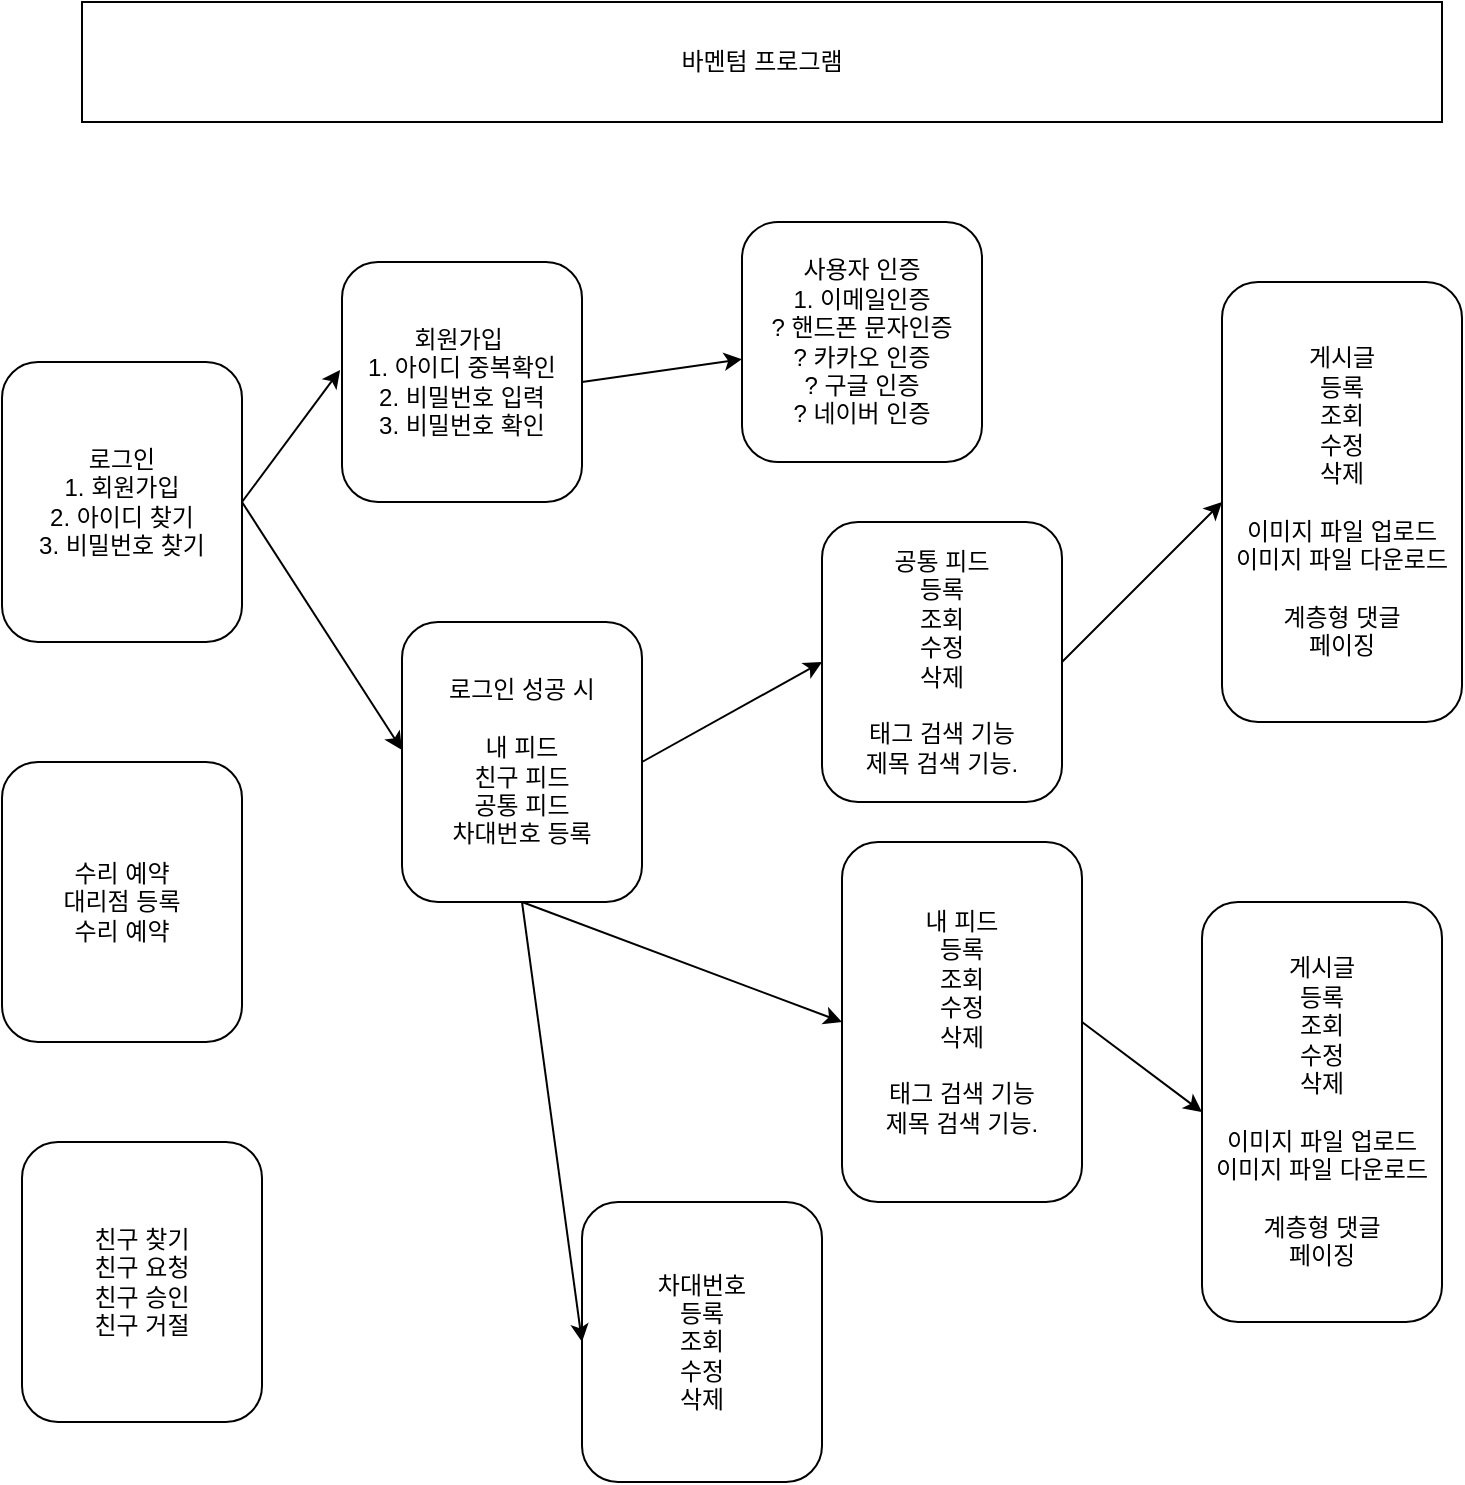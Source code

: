 <mxfile version="20.8.16" type="device"><diagram id="C5RBs43oDa-KdzZeNtuy" name="Page-1"><mxGraphModel dx="1674" dy="844" grid="1" gridSize="10" guides="1" tooltips="1" connect="1" arrows="1" fold="1" page="1" pageScale="1" pageWidth="827" pageHeight="1169" math="0" shadow="0"><root><mxCell id="WIyWlLk6GJQsqaUBKTNV-0"/><mxCell id="WIyWlLk6GJQsqaUBKTNV-1" parent="WIyWlLk6GJQsqaUBKTNV-0"/><mxCell id="WIyWlLk6GJQsqaUBKTNV-3" value="회원가입&amp;nbsp;&lt;br&gt;1. 아이디 중복확인&lt;br&gt;2. 비밀번호 입력&lt;br&gt;3. 비밀번호 확인" style="rounded=1;whiteSpace=wrap;html=1;fontSize=12;glass=0;strokeWidth=1;shadow=0;" parent="WIyWlLk6GJQsqaUBKTNV-1" vertex="1"><mxGeometry x="240" y="240" width="120" height="120" as="geometry"/></mxCell><mxCell id="hzerCCfVcDW8n5RPLtf0-0" value="로그인 성공 시&lt;br&gt;&lt;br&gt;내 피드&lt;br&gt;친구 피드&lt;br&gt;공통 피드&lt;br&gt;차대번호 등록&lt;br&gt;" style="rounded=1;whiteSpace=wrap;html=1;fontSize=12;glass=0;strokeWidth=1;shadow=0;" parent="WIyWlLk6GJQsqaUBKTNV-1" vertex="1"><mxGeometry x="270" y="420" width="120" height="140" as="geometry"/></mxCell><mxCell id="hzerCCfVcDW8n5RPLtf0-5" value="로그인&lt;br&gt;1. 회원가입&lt;br&gt;2. 아이디 찾기&lt;br&gt;3. 비밀번호 찾기" style="rounded=1;whiteSpace=wrap;html=1;fontSize=12;glass=0;strokeWidth=1;shadow=0;" parent="WIyWlLk6GJQsqaUBKTNV-1" vertex="1"><mxGeometry x="70" y="290" width="120" height="140" as="geometry"/></mxCell><mxCell id="hzerCCfVcDW8n5RPLtf0-6" value="" style="endArrow=classic;html=1;rounded=0;entryX=-0.008;entryY=0.45;entryDx=0;entryDy=0;entryPerimeter=0;exitX=1;exitY=0.5;exitDx=0;exitDy=0;" parent="WIyWlLk6GJQsqaUBKTNV-1" target="WIyWlLk6GJQsqaUBKTNV-3" edge="1" source="hzerCCfVcDW8n5RPLtf0-5"><mxGeometry width="50" height="50" relative="1" as="geometry"><mxPoint x="200" y="470" as="sourcePoint"/><mxPoint x="250" y="420" as="targetPoint"/></mxGeometry></mxCell><mxCell id="hzerCCfVcDW8n5RPLtf0-7" value="" style="endArrow=classic;html=1;rounded=0;entryX=0;entryY=0.457;entryDx=0;entryDy=0;entryPerimeter=0;exitX=1;exitY=0.5;exitDx=0;exitDy=0;" parent="WIyWlLk6GJQsqaUBKTNV-1" source="hzerCCfVcDW8n5RPLtf0-5" target="hzerCCfVcDW8n5RPLtf0-0" edge="1"><mxGeometry width="50" height="50" relative="1" as="geometry"><mxPoint x="260" y="576" as="sourcePoint"/><mxPoint x="349.04" y="440" as="targetPoint"/></mxGeometry></mxCell><mxCell id="hzerCCfVcDW8n5RPLtf0-10" value="바멘텀 프로그램" style="rounded=0;whiteSpace=wrap;html=1;" parent="WIyWlLk6GJQsqaUBKTNV-1" vertex="1"><mxGeometry x="110" y="110" width="680" height="60" as="geometry"/></mxCell><mxCell id="hzerCCfVcDW8n5RPLtf0-11" value="내 피드&lt;br style=&quot;border-color: var(--border-color);&quot;&gt;등록&lt;br style=&quot;border-color: var(--border-color);&quot;&gt;조회&lt;br style=&quot;border-color: var(--border-color);&quot;&gt;수정&lt;br style=&quot;border-color: var(--border-color);&quot;&gt;삭제&lt;br style=&quot;border-color: var(--border-color);&quot;&gt;&lt;br style=&quot;border-color: var(--border-color);&quot;&gt;태그 검색 기능&lt;br style=&quot;border-color: var(--border-color);&quot;&gt;제목 검색 기능." style="rounded=1;whiteSpace=wrap;html=1;fontSize=12;glass=0;strokeWidth=1;shadow=0;" parent="WIyWlLk6GJQsqaUBKTNV-1" vertex="1"><mxGeometry x="490" y="530" width="120" height="180" as="geometry"/></mxCell><mxCell id="hzerCCfVcDW8n5RPLtf0-12" value="" style="endArrow=classic;html=1;rounded=0;entryX=0;entryY=0.5;entryDx=0;entryDy=0;exitX=0.5;exitY=1;exitDx=0;exitDy=0;" parent="WIyWlLk6GJQsqaUBKTNV-1" source="hzerCCfVcDW8n5RPLtf0-0" target="hzerCCfVcDW8n5RPLtf0-11" edge="1"><mxGeometry width="50" height="50" relative="1" as="geometry"><mxPoint x="210" y="530" as="sourcePoint"/><mxPoint x="280" y="650" as="targetPoint"/><Array as="points"/></mxGeometry></mxCell><mxCell id="J8VsRRmQiPv_zs3Q2rXP-1" value="공통 피드&lt;br&gt;등록&lt;br&gt;조회&lt;br&gt;수정&lt;br&gt;삭제&lt;br&gt;&lt;br&gt;태그 검색 기능&lt;br&gt;제목 검색 기능." style="rounded=1;whiteSpace=wrap;html=1;fontSize=12;glass=0;strokeWidth=1;shadow=0;" vertex="1" parent="WIyWlLk6GJQsqaUBKTNV-1"><mxGeometry x="480" y="370" width="120" height="140" as="geometry"/></mxCell><mxCell id="J8VsRRmQiPv_zs3Q2rXP-2" value="차대번호&lt;br&gt;등록&lt;br&gt;조회&lt;br&gt;수정&lt;br&gt;삭제" style="rounded=1;whiteSpace=wrap;html=1;fontSize=12;glass=0;strokeWidth=1;shadow=0;" vertex="1" parent="WIyWlLk6GJQsqaUBKTNV-1"><mxGeometry x="360" y="710" width="120" height="140" as="geometry"/></mxCell><mxCell id="J8VsRRmQiPv_zs3Q2rXP-6" value="게시글&lt;br&gt;등록&lt;br&gt;조회&lt;br&gt;수정&lt;br&gt;삭제&lt;br&gt;&lt;br&gt;이미지 파일 업로드&lt;br&gt;이미지 파일 다운로드&lt;br&gt;&lt;br&gt;계층형 댓글&lt;br&gt;페이징" style="rounded=1;whiteSpace=wrap;html=1;fontSize=12;glass=0;strokeWidth=1;shadow=0;" vertex="1" parent="WIyWlLk6GJQsqaUBKTNV-1"><mxGeometry x="680" y="250" width="120" height="220" as="geometry"/></mxCell><mxCell id="J8VsRRmQiPv_zs3Q2rXP-7" value="" style="endArrow=classic;html=1;rounded=0;entryX=0;entryY=0.5;entryDx=0;entryDy=0;exitX=1;exitY=0.5;exitDx=0;exitDy=0;" edge="1" parent="WIyWlLk6GJQsqaUBKTNV-1" source="J8VsRRmQiPv_zs3Q2rXP-1" target="J8VsRRmQiPv_zs3Q2rXP-6"><mxGeometry width="50" height="50" relative="1" as="geometry"><mxPoint x="650" y="420" as="sourcePoint"/><mxPoint x="790" y="427.14" as="targetPoint"/><Array as="points"/></mxGeometry></mxCell><mxCell id="J8VsRRmQiPv_zs3Q2rXP-8" value="사용자 인증&lt;br&gt;1. 이메일인증&lt;br&gt;? 핸드폰 문자인증&lt;br&gt;? 카카오 인증&lt;br&gt;? 구글 인증&lt;br&gt;? 네이버 인증" style="rounded=1;whiteSpace=wrap;html=1;fontSize=12;glass=0;strokeWidth=1;shadow=0;" vertex="1" parent="WIyWlLk6GJQsqaUBKTNV-1"><mxGeometry x="440" y="220" width="120" height="120" as="geometry"/></mxCell><mxCell id="J8VsRRmQiPv_zs3Q2rXP-9" value="" style="endArrow=classic;html=1;rounded=0;exitX=1;exitY=0.5;exitDx=0;exitDy=0;" edge="1" parent="WIyWlLk6GJQsqaUBKTNV-1" source="WIyWlLk6GJQsqaUBKTNV-3" target="J8VsRRmQiPv_zs3Q2rXP-8"><mxGeometry width="50" height="50" relative="1" as="geometry"><mxPoint x="210" y="480" as="sourcePoint"/><mxPoint x="339.04" y="364" as="targetPoint"/></mxGeometry></mxCell><mxCell id="J8VsRRmQiPv_zs3Q2rXP-11" value="" style="endArrow=classic;html=1;rounded=0;entryX=0;entryY=0.5;entryDx=0;entryDy=0;exitX=0.5;exitY=1;exitDx=0;exitDy=0;" edge="1" parent="WIyWlLk6GJQsqaUBKTNV-1" source="hzerCCfVcDW8n5RPLtf0-0" target="J8VsRRmQiPv_zs3Q2rXP-2"><mxGeometry width="50" height="50" relative="1" as="geometry"><mxPoint x="400" y="600" as="sourcePoint"/><mxPoint x="510" y="640" as="targetPoint"/><Array as="points"/></mxGeometry></mxCell><mxCell id="J8VsRRmQiPv_zs3Q2rXP-12" value="게시글&lt;br style=&quot;border-color: var(--border-color);&quot;&gt;등록&lt;br style=&quot;border-color: var(--border-color);&quot;&gt;조회&lt;br style=&quot;border-color: var(--border-color);&quot;&gt;수정&lt;br style=&quot;border-color: var(--border-color);&quot;&gt;삭제&lt;br style=&quot;border-color: var(--border-color);&quot;&gt;&lt;br style=&quot;border-color: var(--border-color);&quot;&gt;이미지 파일 업로드&lt;br style=&quot;border-color: var(--border-color);&quot;&gt;이미지 파일 다운로드&lt;br style=&quot;border-color: var(--border-color);&quot;&gt;&lt;br style=&quot;border-color: var(--border-color);&quot;&gt;계층형 댓글&lt;br style=&quot;border-color: var(--border-color);&quot;&gt;페이징" style="rounded=1;whiteSpace=wrap;html=1;fontSize=12;glass=0;strokeWidth=1;shadow=0;" vertex="1" parent="WIyWlLk6GJQsqaUBKTNV-1"><mxGeometry x="670" y="560" width="120" height="210" as="geometry"/></mxCell><mxCell id="J8VsRRmQiPv_zs3Q2rXP-13" value="" style="endArrow=classic;html=1;rounded=0;entryX=0;entryY=0.5;entryDx=0;entryDy=0;exitX=1;exitY=0.5;exitDx=0;exitDy=0;" edge="1" parent="WIyWlLk6GJQsqaUBKTNV-1" source="hzerCCfVcDW8n5RPLtf0-11" target="J8VsRRmQiPv_zs3Q2rXP-12"><mxGeometry width="50" height="50" relative="1" as="geometry"><mxPoint x="630" y="440" as="sourcePoint"/><mxPoint x="770" y="460" as="targetPoint"/><Array as="points"/></mxGeometry></mxCell><mxCell id="J8VsRRmQiPv_zs3Q2rXP-14" value="" style="endArrow=classic;html=1;rounded=0;entryX=0;entryY=0.5;entryDx=0;entryDy=0;exitX=1;exitY=0.5;exitDx=0;exitDy=0;" edge="1" parent="WIyWlLk6GJQsqaUBKTNV-1" source="hzerCCfVcDW8n5RPLtf0-0" target="J8VsRRmQiPv_zs3Q2rXP-1"><mxGeometry width="50" height="50" relative="1" as="geometry"><mxPoint x="320" y="630" as="sourcePoint"/><mxPoint x="510" y="640" as="targetPoint"/><Array as="points"/></mxGeometry></mxCell><mxCell id="J8VsRRmQiPv_zs3Q2rXP-15" value="친구 찾기&lt;br&gt;친구 요청&lt;br&gt;친구 승인&lt;br&gt;친구 거절" style="rounded=1;whiteSpace=wrap;html=1;fontSize=12;glass=0;strokeWidth=1;shadow=0;" vertex="1" parent="WIyWlLk6GJQsqaUBKTNV-1"><mxGeometry x="80" y="680" width="120" height="140" as="geometry"/></mxCell><mxCell id="J8VsRRmQiPv_zs3Q2rXP-16" value="수리 예약&lt;br&gt;대리점 등록&lt;br&gt;수리 예약" style="rounded=1;whiteSpace=wrap;html=1;fontSize=12;glass=0;strokeWidth=1;shadow=0;" vertex="1" parent="WIyWlLk6GJQsqaUBKTNV-1"><mxGeometry x="70" y="490" width="120" height="140" as="geometry"/></mxCell></root></mxGraphModel></diagram></mxfile>